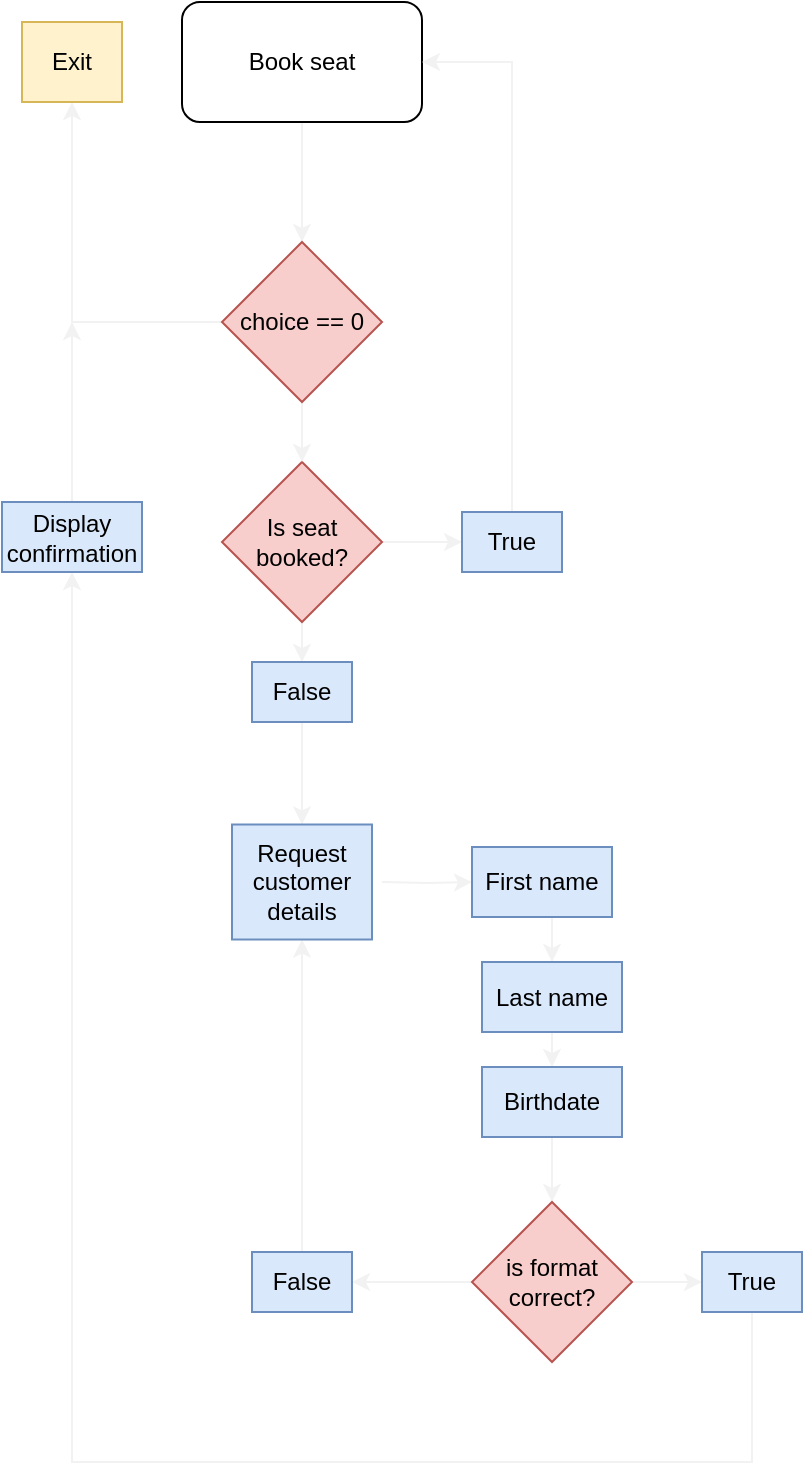 <mxfile version="21.8.2" type="github">
  <diagram name="Page-1" id="Y_VKMyGLzCOrv4oxXar7">
    <mxGraphModel dx="1050" dy="530" grid="1" gridSize="10" guides="1" tooltips="1" connect="1" arrows="1" fold="1" page="1" pageScale="1" pageWidth="850" pageHeight="1100" math="0" shadow="0">
      <root>
        <mxCell id="0" />
        <mxCell id="1" parent="0" />
        <mxCell id="_tMpiJNxdKdV9bOaXBhx-19" style="edgeStyle=orthogonalEdgeStyle;rounded=0;orthogonalLoop=1;jettySize=auto;html=1;entryX=0.5;entryY=0;entryDx=0;entryDy=0;strokeColor=#F2F2F2;" parent="1" source="_tMpiJNxdKdV9bOaXBhx-1" target="_tMpiJNxdKdV9bOaXBhx-17" edge="1">
          <mxGeometry relative="1" as="geometry" />
        </mxCell>
        <mxCell id="_tMpiJNxdKdV9bOaXBhx-1" value="Book seat" style="rounded=1;whiteSpace=wrap;html=1;" parent="1" vertex="1">
          <mxGeometry x="340" width="120" height="60" as="geometry" />
        </mxCell>
        <mxCell id="_tMpiJNxdKdV9bOaXBhx-10" style="edgeStyle=orthogonalEdgeStyle;rounded=0;orthogonalLoop=1;jettySize=auto;html=1;exitX=1;exitY=0.5;exitDx=0;exitDy=0;entryX=0;entryY=0.5;entryDx=0;entryDy=0;strokeColor=#F2F2F2;" parent="1" source="_tMpiJNxdKdV9bOaXBhx-3" target="_tMpiJNxdKdV9bOaXBhx-9" edge="1">
          <mxGeometry relative="1" as="geometry" />
        </mxCell>
        <mxCell id="_tMpiJNxdKdV9bOaXBhx-14" style="edgeStyle=orthogonalEdgeStyle;rounded=0;orthogonalLoop=1;jettySize=auto;html=1;exitX=0.5;exitY=1;exitDx=0;exitDy=0;entryX=0.5;entryY=0;entryDx=0;entryDy=0;strokeColor=#F2F2F2;" parent="1" source="_tMpiJNxdKdV9bOaXBhx-3" target="_tMpiJNxdKdV9bOaXBhx-13" edge="1">
          <mxGeometry relative="1" as="geometry" />
        </mxCell>
        <mxCell id="_tMpiJNxdKdV9bOaXBhx-3" value="Is seat booked?" style="rhombus;whiteSpace=wrap;html=1;fillColor=#f8cecc;strokeColor=#b85450;" parent="1" vertex="1">
          <mxGeometry x="360" y="230" width="80" height="80" as="geometry" />
        </mxCell>
        <mxCell id="_tMpiJNxdKdV9bOaXBhx-40" style="edgeStyle=orthogonalEdgeStyle;rounded=0;orthogonalLoop=1;jettySize=auto;html=1;entryX=0;entryY=0.5;entryDx=0;entryDy=0;strokeColor=#F2F2F2;" parent="1" target="_tMpiJNxdKdV9bOaXBhx-25" edge="1">
          <mxGeometry relative="1" as="geometry">
            <mxPoint x="440" y="440" as="sourcePoint" />
          </mxGeometry>
        </mxCell>
        <mxCell id="_tMpiJNxdKdV9bOaXBhx-11" style="edgeStyle=orthogonalEdgeStyle;rounded=0;orthogonalLoop=1;jettySize=auto;html=1;exitX=0.5;exitY=0;exitDx=0;exitDy=0;entryX=1;entryY=0.5;entryDx=0;entryDy=0;strokeColor=#F2F2F2;" parent="1" source="_tMpiJNxdKdV9bOaXBhx-9" target="_tMpiJNxdKdV9bOaXBhx-1" edge="1">
          <mxGeometry relative="1" as="geometry" />
        </mxCell>
        <mxCell id="_tMpiJNxdKdV9bOaXBhx-9" value="True" style="rounded=0;whiteSpace=wrap;html=1;fillColor=#dae8fc;strokeColor=#6c8ebf;" parent="1" vertex="1">
          <mxGeometry x="480" y="255" width="50" height="30" as="geometry" />
        </mxCell>
        <mxCell id="_tMpiJNxdKdV9bOaXBhx-15" style="edgeStyle=orthogonalEdgeStyle;rounded=0;orthogonalLoop=1;jettySize=auto;html=1;exitX=0.5;exitY=1;exitDx=0;exitDy=0;entryX=0.5;entryY=0;entryDx=0;entryDy=0;strokeColor=#F2F2F2;" parent="1" source="_tMpiJNxdKdV9bOaXBhx-13" target="Q53NSRtB03QyKIRW1DKv-1" edge="1">
          <mxGeometry relative="1" as="geometry">
            <mxPoint x="400" y="400" as="targetPoint" />
          </mxGeometry>
        </mxCell>
        <mxCell id="_tMpiJNxdKdV9bOaXBhx-13" value="False" style="rounded=0;whiteSpace=wrap;html=1;fillColor=#dae8fc;strokeColor=#6c8ebf;" parent="1" vertex="1">
          <mxGeometry x="375" y="330" width="50" height="30" as="geometry" />
        </mxCell>
        <mxCell id="_tMpiJNxdKdV9bOaXBhx-18" style="edgeStyle=orthogonalEdgeStyle;rounded=0;orthogonalLoop=1;jettySize=auto;html=1;entryX=0.5;entryY=0;entryDx=0;entryDy=0;strokeColor=#F2F2F2;" parent="1" source="_tMpiJNxdKdV9bOaXBhx-17" target="_tMpiJNxdKdV9bOaXBhx-3" edge="1">
          <mxGeometry relative="1" as="geometry" />
        </mxCell>
        <mxCell id="_tMpiJNxdKdV9bOaXBhx-24" value="" style="edgeStyle=orthogonalEdgeStyle;rounded=0;orthogonalLoop=1;jettySize=auto;html=1;strokeColor=#F2F2F2;" parent="1" source="_tMpiJNxdKdV9bOaXBhx-17" target="_tMpiJNxdKdV9bOaXBhx-23" edge="1">
          <mxGeometry relative="1" as="geometry" />
        </mxCell>
        <mxCell id="_tMpiJNxdKdV9bOaXBhx-17" value="choice == 0" style="rhombus;whiteSpace=wrap;html=1;fillColor=#f8cecc;strokeColor=#b85450;" parent="1" vertex="1">
          <mxGeometry x="360" y="120" width="80" height="80" as="geometry" />
        </mxCell>
        <mxCell id="_tMpiJNxdKdV9bOaXBhx-23" value="Exit" style="whiteSpace=wrap;html=1;fillColor=#fff2cc;strokeColor=#d6b656;" parent="1" vertex="1">
          <mxGeometry x="260" y="10" width="50" height="40" as="geometry" />
        </mxCell>
        <mxCell id="_tMpiJNxdKdV9bOaXBhx-29" style="edgeStyle=orthogonalEdgeStyle;rounded=0;orthogonalLoop=1;jettySize=auto;html=1;exitX=0.5;exitY=1;exitDx=0;exitDy=0;entryX=0.5;entryY=0;entryDx=0;entryDy=0;strokeColor=#F2F2F2;" parent="1" source="_tMpiJNxdKdV9bOaXBhx-25" target="_tMpiJNxdKdV9bOaXBhx-26" edge="1">
          <mxGeometry relative="1" as="geometry" />
        </mxCell>
        <mxCell id="_tMpiJNxdKdV9bOaXBhx-25" value="First name" style="rounded=0;whiteSpace=wrap;html=1;fillColor=#dae8fc;strokeColor=#6c8ebf;" parent="1" vertex="1">
          <mxGeometry x="485" y="422.5" width="70" height="35" as="geometry" />
        </mxCell>
        <mxCell id="_tMpiJNxdKdV9bOaXBhx-31" style="edgeStyle=orthogonalEdgeStyle;rounded=0;orthogonalLoop=1;jettySize=auto;html=1;exitX=0.5;exitY=1;exitDx=0;exitDy=0;entryX=0.5;entryY=0;entryDx=0;entryDy=0;strokeColor=#F2F2F2;" parent="1" source="_tMpiJNxdKdV9bOaXBhx-26" target="_tMpiJNxdKdV9bOaXBhx-28" edge="1">
          <mxGeometry relative="1" as="geometry" />
        </mxCell>
        <mxCell id="_tMpiJNxdKdV9bOaXBhx-26" value="Last name" style="rounded=0;whiteSpace=wrap;html=1;fillColor=#dae8fc;strokeColor=#6c8ebf;" parent="1" vertex="1">
          <mxGeometry x="490" y="480" width="70" height="35" as="geometry" />
        </mxCell>
        <mxCell id="_tMpiJNxdKdV9bOaXBhx-33" style="edgeStyle=orthogonalEdgeStyle;rounded=0;orthogonalLoop=1;jettySize=auto;html=1;exitX=0.5;exitY=1;exitDx=0;exitDy=0;entryX=0.5;entryY=0;entryDx=0;entryDy=0;strokeColor=#F2F2F2;" parent="1" source="_tMpiJNxdKdV9bOaXBhx-28" target="_tMpiJNxdKdV9bOaXBhx-32" edge="1">
          <mxGeometry relative="1" as="geometry" />
        </mxCell>
        <mxCell id="_tMpiJNxdKdV9bOaXBhx-28" value="Birthdate" style="rounded=0;whiteSpace=wrap;html=1;fillColor=#dae8fc;strokeColor=#6c8ebf;" parent="1" vertex="1">
          <mxGeometry x="490" y="532.5" width="70" height="35" as="geometry" />
        </mxCell>
        <mxCell id="_tMpiJNxdKdV9bOaXBhx-35" style="edgeStyle=orthogonalEdgeStyle;rounded=0;orthogonalLoop=1;jettySize=auto;html=1;entryX=1;entryY=0.5;entryDx=0;entryDy=0;strokeColor=#F2F2F2;" parent="1" source="_tMpiJNxdKdV9bOaXBhx-32" target="_tMpiJNxdKdV9bOaXBhx-34" edge="1">
          <mxGeometry relative="1" as="geometry" />
        </mxCell>
        <mxCell id="_tMpiJNxdKdV9bOaXBhx-38" style="edgeStyle=orthogonalEdgeStyle;rounded=0;orthogonalLoop=1;jettySize=auto;html=1;exitX=1;exitY=0.5;exitDx=0;exitDy=0;entryX=0;entryY=0.5;entryDx=0;entryDy=0;strokeColor=#F2F2F2;" parent="1" source="_tMpiJNxdKdV9bOaXBhx-32" target="_tMpiJNxdKdV9bOaXBhx-37" edge="1">
          <mxGeometry relative="1" as="geometry" />
        </mxCell>
        <mxCell id="_tMpiJNxdKdV9bOaXBhx-32" value="is format correct?" style="rhombus;whiteSpace=wrap;html=1;fillColor=#f8cecc;strokeColor=#b85450;" parent="1" vertex="1">
          <mxGeometry x="485" y="600" width="80" height="80" as="geometry" />
        </mxCell>
        <mxCell id="_tMpiJNxdKdV9bOaXBhx-36" style="edgeStyle=orthogonalEdgeStyle;rounded=0;orthogonalLoop=1;jettySize=auto;html=1;entryX=0.5;entryY=1;entryDx=0;entryDy=0;strokeColor=#F2F2F2;" parent="1" source="_tMpiJNxdKdV9bOaXBhx-34" target="Q53NSRtB03QyKIRW1DKv-1" edge="1">
          <mxGeometry relative="1" as="geometry">
            <mxPoint x="400" y="480" as="targetPoint" />
          </mxGeometry>
        </mxCell>
        <mxCell id="_tMpiJNxdKdV9bOaXBhx-34" value="False" style="rounded=0;whiteSpace=wrap;html=1;fillColor=#dae8fc;strokeColor=#6c8ebf;" parent="1" vertex="1">
          <mxGeometry x="375" y="625" width="50" height="30" as="geometry" />
        </mxCell>
        <mxCell id="_tMpiJNxdKdV9bOaXBhx-43" style="edgeStyle=orthogonalEdgeStyle;rounded=0;orthogonalLoop=1;jettySize=auto;html=1;exitX=0.5;exitY=1;exitDx=0;exitDy=0;entryX=0.5;entryY=1;entryDx=0;entryDy=0;strokeColor=#F2F2F2;" parent="1" source="_tMpiJNxdKdV9bOaXBhx-37" target="_tMpiJNxdKdV9bOaXBhx-41" edge="1">
          <mxGeometry relative="1" as="geometry">
            <Array as="points">
              <mxPoint x="625" y="730" />
              <mxPoint x="285" y="730" />
            </Array>
          </mxGeometry>
        </mxCell>
        <mxCell id="_tMpiJNxdKdV9bOaXBhx-37" value="True" style="rounded=0;whiteSpace=wrap;html=1;fillColor=#dae8fc;strokeColor=#6c8ebf;" parent="1" vertex="1">
          <mxGeometry x="600" y="625" width="50" height="30" as="geometry" />
        </mxCell>
        <mxCell id="_tMpiJNxdKdV9bOaXBhx-44" style="edgeStyle=orthogonalEdgeStyle;rounded=0;orthogonalLoop=1;jettySize=auto;html=1;strokeColor=#F2F2F2;" parent="1" source="_tMpiJNxdKdV9bOaXBhx-41" edge="1">
          <mxGeometry relative="1" as="geometry">
            <mxPoint x="285" y="160" as="targetPoint" />
          </mxGeometry>
        </mxCell>
        <mxCell id="_tMpiJNxdKdV9bOaXBhx-41" value="Display confirmation" style="rounded=0;whiteSpace=wrap;html=1;fillColor=#dae8fc;strokeColor=#6c8ebf;" parent="1" vertex="1">
          <mxGeometry x="250" y="250" width="70" height="35" as="geometry" />
        </mxCell>
        <mxCell id="Q53NSRtB03QyKIRW1DKv-1" value="Request customer details" style="rounded=0;whiteSpace=wrap;html=1;fillColor=#dae8fc;strokeColor=#6c8ebf;" vertex="1" parent="1">
          <mxGeometry x="365" y="411.25" width="70" height="57.5" as="geometry" />
        </mxCell>
      </root>
    </mxGraphModel>
  </diagram>
</mxfile>
